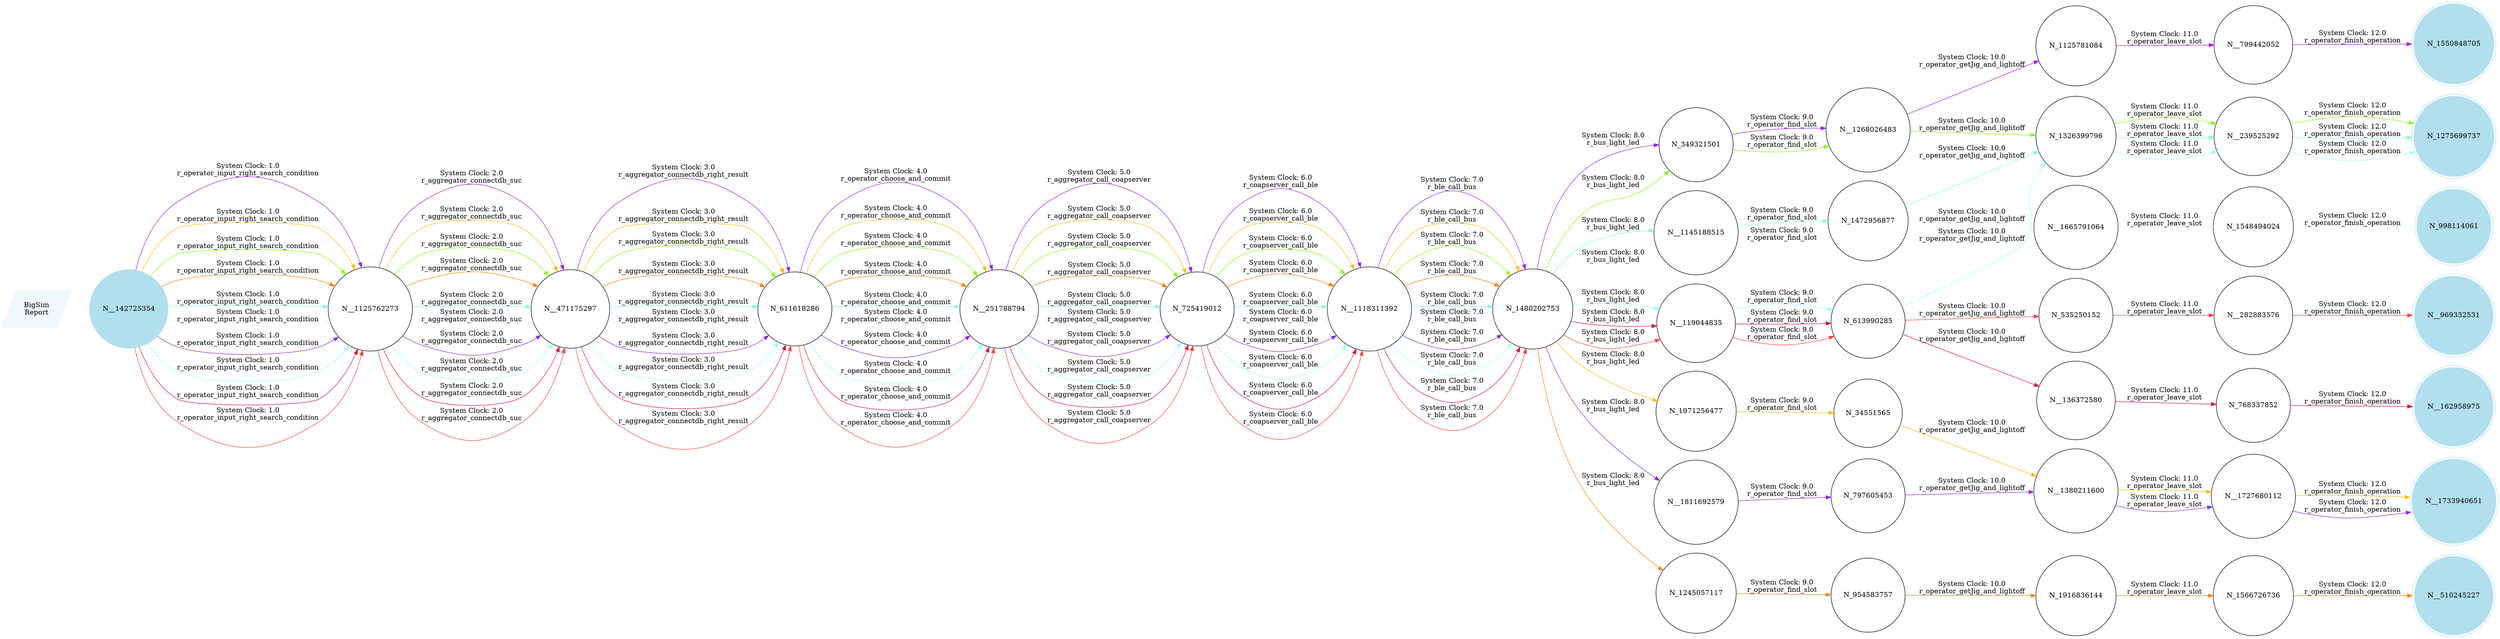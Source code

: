digraph reaction_graph {
   rankdir=LR;
   Node [shape = circle];
   BigSim_Report [shape = parallelogram color = aliceblue style=filled label="BigSim
Report"];
BigSim_Report -> N__142725354[color = aliceblue label = ""];
 N__142725354
 [shape=circle, color=lightblue2, style=filled];
N_349321501[ label="N_349321501"];
 N_349321501 -> N__1268026483[ color = purple label = "System Clock: 9.0
r_operator_find_slot"];
N__799442052[ label="N__799442052"];
 N__799442052 -> N_1550848705[ color = purple label = "System Clock: 12.0
r_operator_finish_operation"];
N_725419012[ label="N_725419012"];
 N_725419012 -> N__1118311392[ color = purple label = "System Clock: 6.0
r_coapserver_call_ble"];
N_1125781084[ label="N_1125781084"];
 N_1125781084 -> N__799442052[ color = purple label = "System Clock: 11.0
r_operator_leave_slot"];
N__142725354[ label="N__142725354"];
 N__142725354 -> N__1125762273[ color = purple label = "System Clock: 1.0
r_operator_input_right_search_condition"];
N__471175297[ label="N__471175297"];
 N__471175297 -> N_611618286[ color = purple label = "System Clock: 3.0
r_aggregator_connectdb_right_result"];
N_1480202753[ label="N_1480202753"];
 N_1480202753 -> N_349321501[ color = purple label = "System Clock: 8.0
r_bus_light_led"];
N_611618286[ label="N_611618286"];
 N_611618286 -> N__251788794[ color = purple label = "System Clock: 4.0
r_operator_choose_and_commit"];
N_1550848705[ shape = doublecircle, color=lightblue2, style=filled, label="N_1550848705"];
N__1125762273[ label="N__1125762273"];
 N__1125762273 -> N__471175297[ color = purple label = "System Clock: 2.0
r_aggregator_connectdb_suc"];
N__1118311392[ label="N__1118311392"];
 N__1118311392 -> N_1480202753[ color = purple label = "System Clock: 7.0
r_ble_call_bus"];
N__1268026483[ label="N__1268026483"];
 N__1268026483 -> N_1125781084[ color = purple label = "System Clock: 10.0
r_operator_getJig_and_lightoff"];
N__251788794[ label="N__251788794"];
 N__251788794 -> N_725419012[ color = purple label = "System Clock: 5.0
r_aggregator_call_coapserver"];
N_1971256477[ label="N_1971256477"];
 N_1971256477 -> N_34551565[ color = darkgoldenrod1 label = "System Clock: 9.0
r_operator_find_slot"];
N__1733940651[ shape = doublecircle, color=lightblue2, style=filled, label="N__1733940651"];
N_725419012[ label="N_725419012"];
 N_725419012 -> N__1118311392[ color = darkgoldenrod1 label = "System Clock: 6.0
r_coapserver_call_ble"];
N__142725354[ label="N__142725354"];
 N__142725354 -> N__1125762273[ color = darkgoldenrod1 label = "System Clock: 1.0
r_operator_input_right_search_condition"];
N__471175297[ label="N__471175297"];
 N__471175297 -> N_611618286[ color = darkgoldenrod1 label = "System Clock: 3.0
r_aggregator_connectdb_right_result"];
N_1480202753[ label="N_1480202753"];
 N_1480202753 -> N_1971256477[ color = darkgoldenrod1 label = "System Clock: 8.0
r_bus_light_led"];
N_611618286[ label="N_611618286"];
 N_611618286 -> N__251788794[ color = darkgoldenrod1 label = "System Clock: 4.0
r_operator_choose_and_commit"];
N__1125762273[ label="N__1125762273"];
 N__1125762273 -> N__471175297[ color = darkgoldenrod1 label = "System Clock: 2.0
r_aggregator_connectdb_suc"];
N__1118311392[ label="N__1118311392"];
 N__1118311392 -> N_1480202753[ color = darkgoldenrod1 label = "System Clock: 7.0
r_ble_call_bus"];
N__1727680112[ label="N__1727680112"];
 N__1727680112 -> N__1733940651[ color = darkgoldenrod1 label = "System Clock: 12.0
r_operator_finish_operation"];
N_34551565[ label="N_34551565"];
 N_34551565 -> N__1380211600[ color = darkgoldenrod1 label = "System Clock: 10.0
r_operator_getJig_and_lightoff"];
N__251788794[ label="N__251788794"];
 N__251788794 -> N_725419012[ color = darkgoldenrod1 label = "System Clock: 5.0
r_aggregator_call_coapserver"];
N__1380211600[ label="N__1380211600"];
 N__1380211600 -> N__1727680112[ color = darkgoldenrod1 label = "System Clock: 11.0
r_operator_leave_slot"];
N_349321501[ label="N_349321501"];
 N_349321501 -> N__1268026483[ color = chartreuse1 label = "System Clock: 9.0
r_operator_find_slot"];
N_1275699737[ shape = doublecircle, color=lightblue2, style=filled, label="N_1275699737"];
N_725419012[ label="N_725419012"];
 N_725419012 -> N__1118311392[ color = chartreuse1 label = "System Clock: 6.0
r_coapserver_call_ble"];
N_1326399796[ label="N_1326399796"];
 N_1326399796 -> N__239525292[ color = chartreuse1 label = "System Clock: 11.0
r_operator_leave_slot"];
N__142725354[ label="N__142725354"];
 N__142725354 -> N__1125762273[ color = chartreuse1 label = "System Clock: 1.0
r_operator_input_right_search_condition"];
N__471175297[ label="N__471175297"];
 N__471175297 -> N_611618286[ color = chartreuse1 label = "System Clock: 3.0
r_aggregator_connectdb_right_result"];
N_1480202753[ label="N_1480202753"];
 N_1480202753 -> N_349321501[ color = chartreuse1 label = "System Clock: 8.0
r_bus_light_led"];
N_611618286[ label="N_611618286"];
 N_611618286 -> N__251788794[ color = chartreuse1 label = "System Clock: 4.0
r_operator_choose_and_commit"];
N__1125762273[ label="N__1125762273"];
 N__1125762273 -> N__471175297[ color = chartreuse1 label = "System Clock: 2.0
r_aggregator_connectdb_suc"];
N__1118311392[ label="N__1118311392"];
 N__1118311392 -> N_1480202753[ color = chartreuse1 label = "System Clock: 7.0
r_ble_call_bus"];
N__1268026483[ label="N__1268026483"];
 N__1268026483 -> N_1326399796[ color = chartreuse1 label = "System Clock: 10.0
r_operator_getJig_and_lightoff"];
N__251788794[ label="N__251788794"];
 N__251788794 -> N_725419012[ color = chartreuse1 label = "System Clock: 5.0
r_aggregator_call_coapserver"];
N__239525292[ label="N__239525292"];
 N__239525292 -> N_1275699737[ color = chartreuse1 label = "System Clock: 12.0
r_operator_finish_operation"];
N_1245057117[ label="N_1245057117"];
 N_1245057117 -> N_954583757[ color = darkorange1 label = "System Clock: 9.0
r_operator_find_slot"];
N_725419012[ label="N_725419012"];
 N_725419012 -> N__1118311392[ color = darkorange1 label = "System Clock: 6.0
r_coapserver_call_ble"];
N_1566726736[ label="N_1566726736"];
 N_1566726736 -> N__510245227[ color = darkorange1 label = "System Clock: 12.0
r_operator_finish_operation"];
N__142725354[ label="N__142725354"];
 N__142725354 -> N__1125762273[ color = darkorange1 label = "System Clock: 1.0
r_operator_input_right_search_condition"];
N__471175297[ label="N__471175297"];
 N__471175297 -> N_611618286[ color = darkorange1 label = "System Clock: 3.0
r_aggregator_connectdb_right_result"];
N_1916836144[ label="N_1916836144"];
 N_1916836144 -> N_1566726736[ color = darkorange1 label = "System Clock: 11.0
r_operator_leave_slot"];
N_954583757[ label="N_954583757"];
 N_954583757 -> N_1916836144[ color = darkorange1 label = "System Clock: 10.0
r_operator_getJig_and_lightoff"];
N_1480202753[ label="N_1480202753"];
 N_1480202753 -> N_1245057117[ color = darkorange1 label = "System Clock: 8.0
r_bus_light_led"];
N_611618286[ label="N_611618286"];
 N_611618286 -> N__251788794[ color = darkorange1 label = "System Clock: 4.0
r_operator_choose_and_commit"];
N__1125762273[ label="N__1125762273"];
 N__1125762273 -> N__471175297[ color = darkorange1 label = "System Clock: 2.0
r_aggregator_connectdb_suc"];
N__510245227[ shape = doublecircle, color=lightblue2, style=filled, label="N__510245227"];
N__1118311392[ label="N__1118311392"];
 N__1118311392 -> N_1480202753[ color = darkorange1 label = "System Clock: 7.0
r_ble_call_bus"];
N__251788794[ label="N__251788794"];
 N__251788794 -> N_725419012[ color = darkorange1 label = "System Clock: 5.0
r_aggregator_call_coapserver"];
N_1275699737[ shape = doublecircle, color=lightblue2, style=filled, label="N_1275699737"];
N_725419012[ label="N_725419012"];
 N_725419012 -> N__1118311392[ color = aquamarine1 label = "System Clock: 6.0
r_coapserver_call_ble"];
N_1326399796[ label="N_1326399796"];
 N_1326399796 -> N__239525292[ color = aquamarine1 label = "System Clock: 11.0
r_operator_leave_slot"];
N__142725354[ label="N__142725354"];
 N__142725354 -> N__1125762273[ color = aquamarine1 label = "System Clock: 1.0
r_operator_input_right_search_condition"];
N__471175297[ label="N__471175297"];
 N__471175297 -> N_611618286[ color = aquamarine1 label = "System Clock: 3.0
r_aggregator_connectdb_right_result"];
N_1480202753[ label="N_1480202753"];
 N_1480202753 -> N__1145188515[ color = aquamarine1 label = "System Clock: 8.0
r_bus_light_led"];
N_611618286[ label="N_611618286"];
 N_611618286 -> N__251788794[ color = aquamarine1 label = "System Clock: 4.0
r_operator_choose_and_commit"];
N__1125762273[ label="N__1125762273"];
 N__1125762273 -> N__471175297[ color = aquamarine1 label = "System Clock: 2.0
r_aggregator_connectdb_suc"];
N__1118311392[ label="N__1118311392"];
 N__1118311392 -> N_1480202753[ color = aquamarine1 label = "System Clock: 7.0
r_ble_call_bus"];
N__1145188515[ label="N__1145188515"];
 N__1145188515 -> N_1472956877[ color = aquamarine1 label = "System Clock: 9.0
r_operator_find_slot"];
N__251788794[ label="N__251788794"];
 N__251788794 -> N_725419012[ color = aquamarine1 label = "System Clock: 5.0
r_aggregator_call_coapserver"];
N_1472956877[ label="N_1472956877"];
 N_1472956877 -> N_1326399796[ color = aquamarine1 label = "System Clock: 10.0
r_operator_getJig_and_lightoff"];
N__239525292[ label="N__239525292"];
 N__239525292 -> N_1275699737[ color = aquamarine1 label = "System Clock: 12.0
r_operator_finish_operation"];
N_1548494024[ label="N_1548494024"];
 N_1548494024 -> N_998114061[ color = aliceblue label = "System Clock: 12.0
r_operator_finish_operation"];
N_725419012[ label="N_725419012"];
 N_725419012 -> N__1118311392[ color = aliceblue label = "System Clock: 6.0
r_coapserver_call_ble"];
N__1665791064[ label="N__1665791064"];
 N__1665791064 -> N_1548494024[ color = aliceblue label = "System Clock: 11.0
r_operator_leave_slot"];
N__142725354[ label="N__142725354"];
 N__142725354 -> N__1125762273[ color = aliceblue label = "System Clock: 1.0
r_operator_input_right_search_condition"];
N__471175297[ label="N__471175297"];
 N__471175297 -> N_611618286[ color = aliceblue label = "System Clock: 3.0
r_aggregator_connectdb_right_result"];
N_1480202753[ label="N_1480202753"];
 N_1480202753 -> N__1145188515[ color = aliceblue label = "System Clock: 8.0
r_bus_light_led"];
N_611618286[ label="N_611618286"];
 N_611618286 -> N__251788794[ color = aliceblue label = "System Clock: 4.0
r_operator_choose_and_commit"];
N__1125762273[ label="N__1125762273"];
 N__1125762273 -> N__471175297[ color = aliceblue label = "System Clock: 2.0
r_aggregator_connectdb_suc"];
N__1118311392[ label="N__1118311392"];
 N__1118311392 -> N_1480202753[ color = aliceblue label = "System Clock: 7.0
r_ble_call_bus"];
N__1145188515[ label="N__1145188515"];
 N__1145188515 -> N_1472956877[ color = aliceblue label = "System Clock: 9.0
r_operator_find_slot"];
N_998114061[ shape = doublecircle, color=lightblue2, style=filled, label="N_998114061"];
N__251788794[ label="N__251788794"];
 N__251788794 -> N_725419012[ color = aliceblue label = "System Clock: 5.0
r_aggregator_call_coapserver"];
N_1472956877[ label="N_1472956877"];
 N_1472956877 -> N__1665791064[ color = aliceblue label = "System Clock: 10.0
r_operator_getJig_and_lightoff"];
N_797605453[ label="N_797605453"];
 N_797605453 -> N__1380211600[ color = blueviolet label = "System Clock: 10.0
r_operator_getJig_and_lightoff"];
N__1733940651[ shape = doublecircle, color=lightblue2, style=filled, label="N__1733940651"];
N_725419012[ label="N_725419012"];
 N_725419012 -> N__1118311392[ color = blueviolet label = "System Clock: 6.0
r_coapserver_call_ble"];
N__142725354[ label="N__142725354"];
 N__142725354 -> N__1125762273[ color = blueviolet label = "System Clock: 1.0
r_operator_input_right_search_condition"];
N__471175297[ label="N__471175297"];
 N__471175297 -> N_611618286[ color = blueviolet label = "System Clock: 3.0
r_aggregator_connectdb_right_result"];
N_1480202753[ label="N_1480202753"];
 N_1480202753 -> N__1811692579[ color = blueviolet label = "System Clock: 8.0
r_bus_light_led"];
N_611618286[ label="N_611618286"];
 N_611618286 -> N__251788794[ color = blueviolet label = "System Clock: 4.0
r_operator_choose_and_commit"];
N__1125762273[ label="N__1125762273"];
 N__1125762273 -> N__471175297[ color = blueviolet label = "System Clock: 2.0
r_aggregator_connectdb_suc"];
N__1118311392[ label="N__1118311392"];
 N__1118311392 -> N_1480202753[ color = blueviolet label = "System Clock: 7.0
r_ble_call_bus"];
N__1727680112[ label="N__1727680112"];
 N__1727680112 -> N__1733940651[ color = blueviolet label = "System Clock: 12.0
r_operator_finish_operation"];
N__1811692579[ label="N__1811692579"];
 N__1811692579 -> N_797605453[ color = blueviolet label = "System Clock: 9.0
r_operator_find_slot"];
N__251788794[ label="N__251788794"];
 N__251788794 -> N_725419012[ color = blueviolet label = "System Clock: 5.0
r_aggregator_call_coapserver"];
N__1380211600[ label="N__1380211600"];
 N__1380211600 -> N__1727680112[ color = blueviolet label = "System Clock: 11.0
r_operator_leave_slot"];
N_613990285[ label="N_613990285"];
 N_613990285 -> N_1326399796[ color = darkslategray1 label = "System Clock: 10.0
r_operator_getJig_and_lightoff"];
N_1275699737[ shape = doublecircle, color=lightblue2, style=filled, label="N_1275699737"];
N_725419012[ label="N_725419012"];
 N_725419012 -> N__1118311392[ color = darkslategray1 label = "System Clock: 6.0
r_coapserver_call_ble"];
N_1326399796[ label="N_1326399796"];
 N_1326399796 -> N__239525292[ color = darkslategray1 label = "System Clock: 11.0
r_operator_leave_slot"];
N__142725354[ label="N__142725354"];
 N__142725354 -> N__1125762273[ color = darkslategray1 label = "System Clock: 1.0
r_operator_input_right_search_condition"];
N__471175297[ label="N__471175297"];
 N__471175297 -> N_611618286[ color = darkslategray1 label = "System Clock: 3.0
r_aggregator_connectdb_right_result"];
N_1480202753[ label="N_1480202753"];
 N_1480202753 -> N__119044835[ color = darkslategray1 label = "System Clock: 8.0
r_bus_light_led"];
N_611618286[ label="N_611618286"];
 N_611618286 -> N__251788794[ color = darkslategray1 label = "System Clock: 4.0
r_operator_choose_and_commit"];
N__1125762273[ label="N__1125762273"];
 N__1125762273 -> N__471175297[ color = darkslategray1 label = "System Clock: 2.0
r_aggregator_connectdb_suc"];
N__1118311392[ label="N__1118311392"];
 N__1118311392 -> N_1480202753[ color = darkslategray1 label = "System Clock: 7.0
r_ble_call_bus"];
N__251788794[ label="N__251788794"];
 N__251788794 -> N_725419012[ color = darkslategray1 label = "System Clock: 5.0
r_aggregator_call_coapserver"];
N__239525292[ label="N__239525292"];
 N__239525292 -> N_1275699737[ color = darkslategray1 label = "System Clock: 12.0
r_operator_finish_operation"];
N__119044835[ label="N__119044835"];
 N__119044835 -> N_613990285[ color = darkslategray1 label = "System Clock: 9.0
r_operator_find_slot"];
N_613990285[ label="N_613990285"];
 N_613990285 -> N__136372580[ color = crimson label = "System Clock: 10.0
r_operator_getJig_and_lightoff"];
N_725419012[ label="N_725419012"];
 N_725419012 -> N__1118311392[ color = crimson label = "System Clock: 6.0
r_coapserver_call_ble"];
N__136372580[ label="N__136372580"];
 N__136372580 -> N_768337852[ color = crimson label = "System Clock: 11.0
r_operator_leave_slot"];
N__142725354[ label="N__142725354"];
 N__142725354 -> N__1125762273[ color = crimson label = "System Clock: 1.0
r_operator_input_right_search_condition"];
N__471175297[ label="N__471175297"];
 N__471175297 -> N_611618286[ color = crimson label = "System Clock: 3.0
r_aggregator_connectdb_right_result"];
N_1480202753[ label="N_1480202753"];
 N_1480202753 -> N__119044835[ color = crimson label = "System Clock: 8.0
r_bus_light_led"];
N_611618286[ label="N_611618286"];
 N_611618286 -> N__251788794[ color = crimson label = "System Clock: 4.0
r_operator_choose_and_commit"];
N__1125762273[ label="N__1125762273"];
 N__1125762273 -> N__471175297[ color = crimson label = "System Clock: 2.0
r_aggregator_connectdb_suc"];
N_768337852[ label="N_768337852"];
 N_768337852 -> N__162958975[ color = crimson label = "System Clock: 12.0
r_operator_finish_operation"];
N__1118311392[ label="N__1118311392"];
 N__1118311392 -> N_1480202753[ color = crimson label = "System Clock: 7.0
r_ble_call_bus"];
N__162958975[ shape = doublecircle, color=lightblue2, style=filled, label="N__162958975"];
N__251788794[ label="N__251788794"];
 N__251788794 -> N_725419012[ color = crimson label = "System Clock: 5.0
r_aggregator_call_coapserver"];
N__119044835[ label="N__119044835"];
 N__119044835 -> N_613990285[ color = crimson label = "System Clock: 9.0
r_operator_find_slot"];
N_613990285[ label="N_613990285"];
 N_613990285 -> N_535250152[ color = brown1 label = "System Clock: 10.0
r_operator_getJig_and_lightoff"];
N_535250152[ label="N_535250152"];
 N_535250152 -> N__282883576[ color = brown1 label = "System Clock: 11.0
r_operator_leave_slot"];
N_725419012[ label="N_725419012"];
 N_725419012 -> N__1118311392[ color = brown1 label = "System Clock: 6.0
r_coapserver_call_ble"];
N__142725354[ label="N__142725354"];
 N__142725354 -> N__1125762273[ color = brown1 label = "System Clock: 1.0
r_operator_input_right_search_condition"];
N__471175297[ label="N__471175297"];
 N__471175297 -> N_611618286[ color = brown1 label = "System Clock: 3.0
r_aggregator_connectdb_right_result"];
N_1480202753[ label="N_1480202753"];
 N_1480202753 -> N__119044835[ color = brown1 label = "System Clock: 8.0
r_bus_light_led"];
N_611618286[ label="N_611618286"];
 N_611618286 -> N__251788794[ color = brown1 label = "System Clock: 4.0
r_operator_choose_and_commit"];
N__1125762273[ label="N__1125762273"];
 N__1125762273 -> N__471175297[ color = brown1 label = "System Clock: 2.0
r_aggregator_connectdb_suc"];
N__1118311392[ label="N__1118311392"];
 N__1118311392 -> N_1480202753[ color = brown1 label = "System Clock: 7.0
r_ble_call_bus"];
N__251788794[ label="N__251788794"];
 N__251788794 -> N_725419012[ color = brown1 label = "System Clock: 5.0
r_aggregator_call_coapserver"];
N__282883576[ label="N__282883576"];
 N__282883576 -> N__969332531[ color = brown1 label = "System Clock: 12.0
r_operator_finish_operation"];
N__969332531[ shape = doublecircle, color=lightblue2, style=filled, label="N__969332531"];
N__119044835[ label="N__119044835"];
 N__119044835 -> N_613990285[ color = brown1 label = "System Clock: 9.0
r_operator_find_slot"];
}
